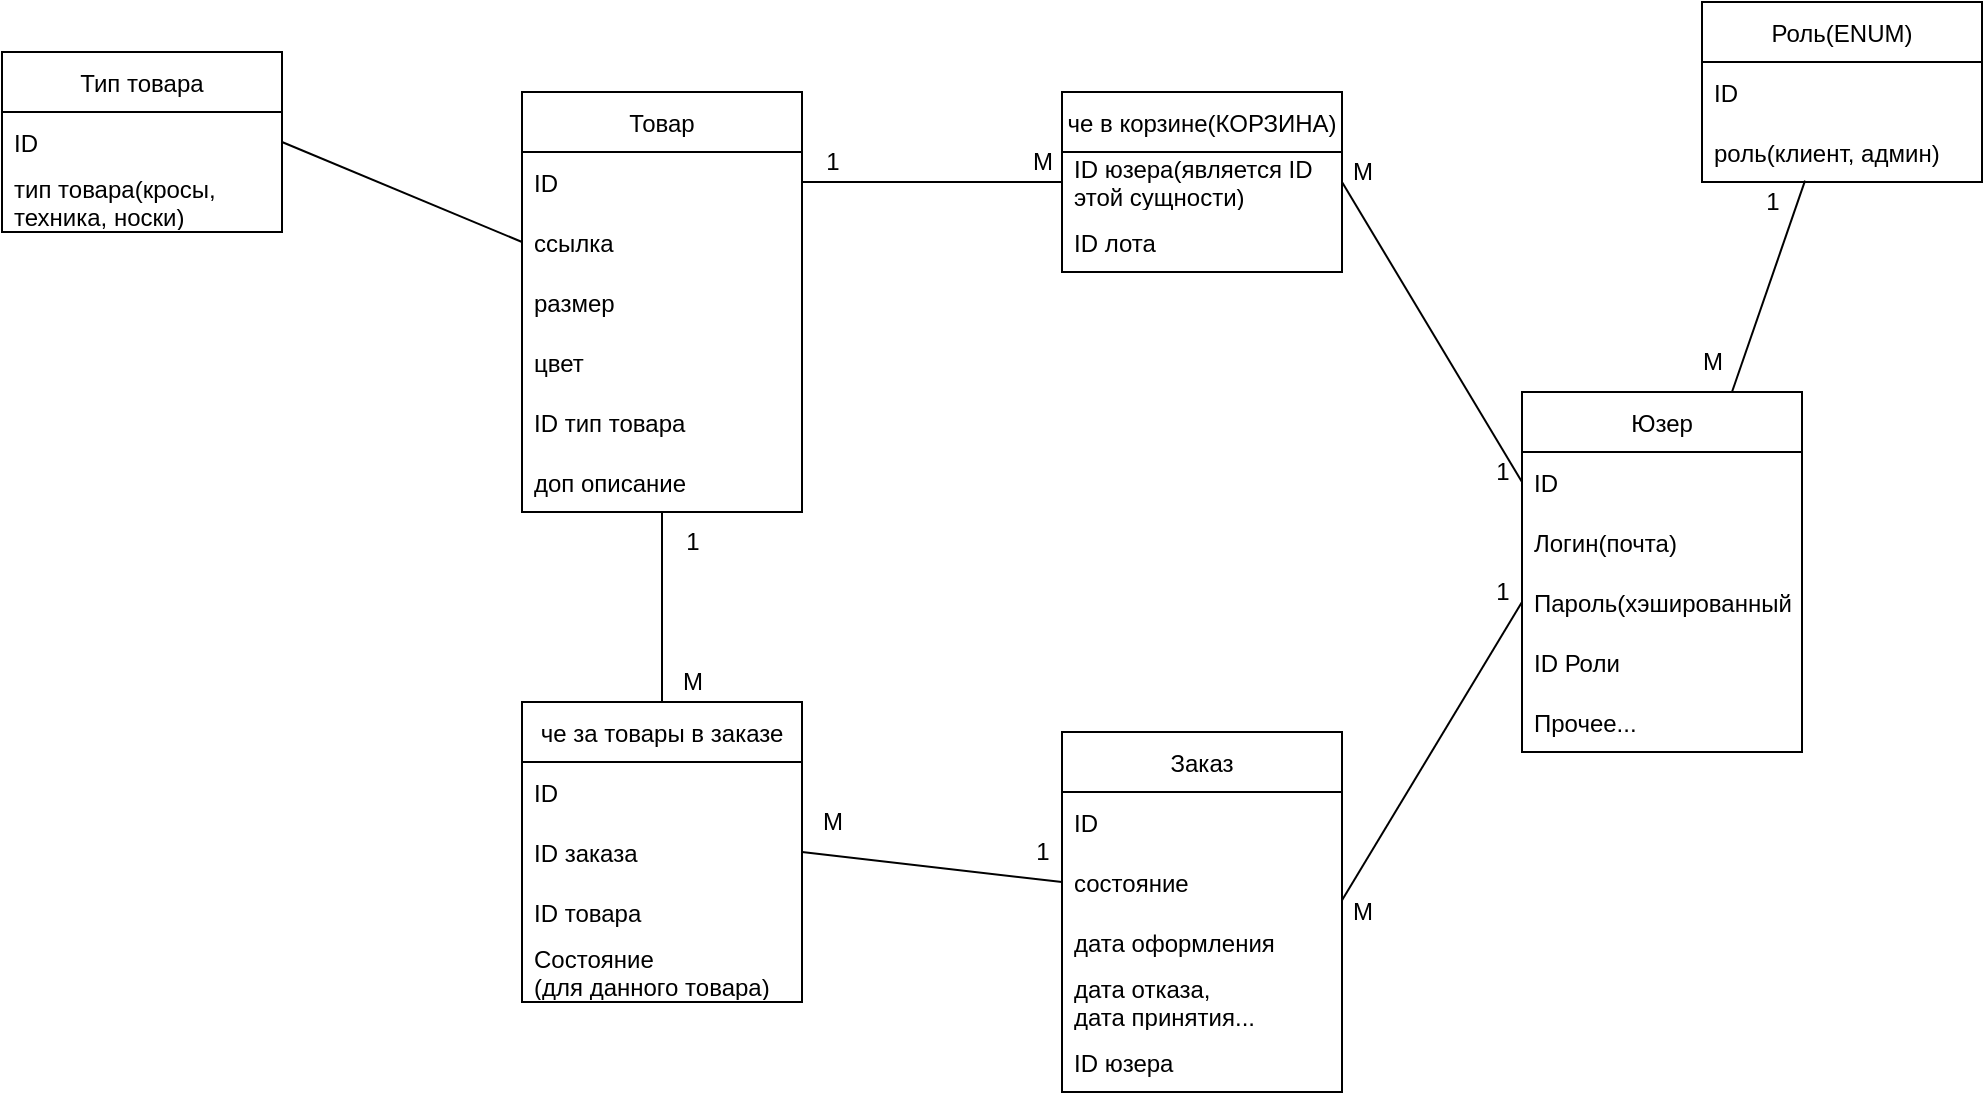 <mxfile version="20.3.0" type="device"><diagram id="C5RBs43oDa-KdzZeNtuy" name="Page-1"><mxGraphModel dx="1973" dy="1766" grid="1" gridSize="10" guides="1" tooltips="1" connect="1" arrows="1" fold="1" page="1" pageScale="1" pageWidth="827" pageHeight="1169" math="0" shadow="0"><root><mxCell id="WIyWlLk6GJQsqaUBKTNV-0"/><mxCell id="WIyWlLk6GJQsqaUBKTNV-1" parent="WIyWlLk6GJQsqaUBKTNV-0"/><mxCell id="7a4jfAnd9xHW3vS9oj4Z-3" value="Товар" style="swimlane;fontStyle=0;childLayout=stackLayout;horizontal=1;startSize=30;horizontalStack=0;resizeParent=1;resizeParentMax=0;resizeLast=0;collapsible=1;marginBottom=0;" parent="WIyWlLk6GJQsqaUBKTNV-1" vertex="1"><mxGeometry x="120" y="40" width="140" height="210" as="geometry"/></mxCell><mxCell id="7a4jfAnd9xHW3vS9oj4Z-4" value="ID" style="text;strokeColor=none;fillColor=none;align=left;verticalAlign=middle;spacingLeft=4;spacingRight=4;overflow=hidden;points=[[0,0.5],[1,0.5]];portConstraint=eastwest;rotatable=0;" parent="7a4jfAnd9xHW3vS9oj4Z-3" vertex="1"><mxGeometry y="30" width="140" height="30" as="geometry"/></mxCell><mxCell id="NDiUxVpmvid_MTPbbsDr-6" value="ссылка" style="text;strokeColor=none;fillColor=none;align=left;verticalAlign=middle;spacingLeft=4;spacingRight=4;overflow=hidden;points=[[0,0.5],[1,0.5]];portConstraint=eastwest;rotatable=0;" vertex="1" parent="7a4jfAnd9xHW3vS9oj4Z-3"><mxGeometry y="60" width="140" height="30" as="geometry"/></mxCell><mxCell id="7a4jfAnd9xHW3vS9oj4Z-5" value="размер" style="text;strokeColor=none;fillColor=none;align=left;verticalAlign=middle;spacingLeft=4;spacingRight=4;overflow=hidden;points=[[0,0.5],[1,0.5]];portConstraint=eastwest;rotatable=0;" parent="7a4jfAnd9xHW3vS9oj4Z-3" vertex="1"><mxGeometry y="90" width="140" height="30" as="geometry"/></mxCell><mxCell id="NDiUxVpmvid_MTPbbsDr-8" value="цвет" style="text;strokeColor=none;fillColor=none;align=left;verticalAlign=middle;spacingLeft=4;spacingRight=4;overflow=hidden;points=[[0,0.5],[1,0.5]];portConstraint=eastwest;rotatable=0;" vertex="1" parent="7a4jfAnd9xHW3vS9oj4Z-3"><mxGeometry y="120" width="140" height="30" as="geometry"/></mxCell><mxCell id="NDiUxVpmvid_MTPbbsDr-7" value="ID тип товара" style="text;strokeColor=none;fillColor=none;align=left;verticalAlign=middle;spacingLeft=4;spacingRight=4;overflow=hidden;points=[[0,0.5],[1,0.5]];portConstraint=eastwest;rotatable=0;" vertex="1" parent="7a4jfAnd9xHW3vS9oj4Z-3"><mxGeometry y="150" width="140" height="30" as="geometry"/></mxCell><mxCell id="7a4jfAnd9xHW3vS9oj4Z-6" value="доп описание" style="text;strokeColor=none;fillColor=none;align=left;verticalAlign=middle;spacingLeft=4;spacingRight=4;overflow=hidden;points=[[0,0.5],[1,0.5]];portConstraint=eastwest;rotatable=0;" parent="7a4jfAnd9xHW3vS9oj4Z-3" vertex="1"><mxGeometry y="180" width="140" height="30" as="geometry"/></mxCell><mxCell id="7a4jfAnd9xHW3vS9oj4Z-7" value="че в корзине(КОРЗИНА)" style="swimlane;fontStyle=0;childLayout=stackLayout;horizontal=1;startSize=30;horizontalStack=0;resizeParent=1;resizeParentMax=0;resizeLast=0;collapsible=1;marginBottom=0;" parent="WIyWlLk6GJQsqaUBKTNV-1" vertex="1"><mxGeometry x="390" y="40" width="140" height="90" as="geometry"/></mxCell><mxCell id="7a4jfAnd9xHW3vS9oj4Z-8" value="ID юзера(является ID &#10;этой сущности)" style="text;strokeColor=none;fillColor=none;align=left;verticalAlign=middle;spacingLeft=4;spacingRight=4;overflow=hidden;points=[[0,0.5],[1,0.5]];portConstraint=eastwest;rotatable=0;" parent="7a4jfAnd9xHW3vS9oj4Z-7" vertex="1"><mxGeometry y="30" width="140" height="30" as="geometry"/></mxCell><mxCell id="7a4jfAnd9xHW3vS9oj4Z-9" value="ID лота" style="text;strokeColor=none;fillColor=none;align=left;verticalAlign=middle;spacingLeft=4;spacingRight=4;overflow=hidden;points=[[0,0.5],[1,0.5]];portConstraint=eastwest;rotatable=0;" parent="7a4jfAnd9xHW3vS9oj4Z-7" vertex="1"><mxGeometry y="60" width="140" height="30" as="geometry"/></mxCell><mxCell id="7a4jfAnd9xHW3vS9oj4Z-11" value="Заказ" style="swimlane;fontStyle=0;childLayout=stackLayout;horizontal=1;startSize=30;horizontalStack=0;resizeParent=1;resizeParentMax=0;resizeLast=0;collapsible=1;marginBottom=0;" parent="WIyWlLk6GJQsqaUBKTNV-1" vertex="1"><mxGeometry x="390" y="360" width="140" height="180" as="geometry"/></mxCell><mxCell id="7a4jfAnd9xHW3vS9oj4Z-12" value="ID" style="text;strokeColor=none;fillColor=none;align=left;verticalAlign=middle;spacingLeft=4;spacingRight=4;overflow=hidden;points=[[0,0.5],[1,0.5]];portConstraint=eastwest;rotatable=0;" parent="7a4jfAnd9xHW3vS9oj4Z-11" vertex="1"><mxGeometry y="30" width="140" height="30" as="geometry"/></mxCell><mxCell id="7a4jfAnd9xHW3vS9oj4Z-13" value="состояние " style="text;strokeColor=none;fillColor=none;align=left;verticalAlign=middle;spacingLeft=4;spacingRight=4;overflow=hidden;points=[[0,0.5],[1,0.5]];portConstraint=eastwest;rotatable=0;" parent="7a4jfAnd9xHW3vS9oj4Z-11" vertex="1"><mxGeometry y="60" width="140" height="30" as="geometry"/></mxCell><mxCell id="7a4jfAnd9xHW3vS9oj4Z-44" value="дата оформления" style="text;strokeColor=none;fillColor=none;align=left;verticalAlign=middle;spacingLeft=4;spacingRight=4;overflow=hidden;points=[[0,0.5],[1,0.5]];portConstraint=eastwest;rotatable=0;" parent="7a4jfAnd9xHW3vS9oj4Z-11" vertex="1"><mxGeometry y="90" width="140" height="30" as="geometry"/></mxCell><mxCell id="7a4jfAnd9xHW3vS9oj4Z-14" value="дата отказа, &#10;дата принятия..." style="text;strokeColor=none;fillColor=none;align=left;verticalAlign=middle;spacingLeft=4;spacingRight=4;overflow=hidden;points=[[0,0.5],[1,0.5]];portConstraint=eastwest;rotatable=0;" parent="7a4jfAnd9xHW3vS9oj4Z-11" vertex="1"><mxGeometry y="120" width="140" height="30" as="geometry"/></mxCell><mxCell id="7a4jfAnd9xHW3vS9oj4Z-22" value="ID юзера" style="text;strokeColor=none;fillColor=none;align=left;verticalAlign=middle;spacingLeft=4;spacingRight=4;overflow=hidden;points=[[0,0.5],[1,0.5]];portConstraint=eastwest;rotatable=0;" parent="7a4jfAnd9xHW3vS9oj4Z-11" vertex="1"><mxGeometry y="150" width="140" height="30" as="geometry"/></mxCell><mxCell id="7a4jfAnd9xHW3vS9oj4Z-16" value="че за товары в заказе" style="swimlane;fontStyle=0;childLayout=stackLayout;horizontal=1;startSize=30;horizontalStack=0;resizeParent=1;resizeParentMax=0;resizeLast=0;collapsible=1;marginBottom=0;" parent="WIyWlLk6GJQsqaUBKTNV-1" vertex="1"><mxGeometry x="120" y="345" width="140" height="150" as="geometry"/></mxCell><mxCell id="7a4jfAnd9xHW3vS9oj4Z-17" value="ID" style="text;strokeColor=none;fillColor=none;align=left;verticalAlign=middle;spacingLeft=4;spacingRight=4;overflow=hidden;points=[[0,0.5],[1,0.5]];portConstraint=eastwest;rotatable=0;" parent="7a4jfAnd9xHW3vS9oj4Z-16" vertex="1"><mxGeometry y="30" width="140" height="30" as="geometry"/></mxCell><mxCell id="7a4jfAnd9xHW3vS9oj4Z-18" value="ID заказа" style="text;strokeColor=none;fillColor=none;align=left;verticalAlign=middle;spacingLeft=4;spacingRight=4;overflow=hidden;points=[[0,0.5],[1,0.5]];portConstraint=eastwest;rotatable=0;" parent="7a4jfAnd9xHW3vS9oj4Z-16" vertex="1"><mxGeometry y="60" width="140" height="30" as="geometry"/></mxCell><mxCell id="NDiUxVpmvid_MTPbbsDr-22" value="ID товара" style="text;strokeColor=none;fillColor=none;align=left;verticalAlign=middle;spacingLeft=4;spacingRight=4;overflow=hidden;points=[[0,0.5],[1,0.5]];portConstraint=eastwest;rotatable=0;" vertex="1" parent="7a4jfAnd9xHW3vS9oj4Z-16"><mxGeometry y="90" width="140" height="30" as="geometry"/></mxCell><mxCell id="7a4jfAnd9xHW3vS9oj4Z-19" value="Состояние&#10;(для данного товара)" style="text;strokeColor=none;fillColor=none;align=left;verticalAlign=middle;spacingLeft=4;spacingRight=4;overflow=hidden;points=[[0,0.5],[1,0.5]];portConstraint=eastwest;rotatable=0;" parent="7a4jfAnd9xHW3vS9oj4Z-16" vertex="1"><mxGeometry y="120" width="140" height="30" as="geometry"/></mxCell><mxCell id="7a4jfAnd9xHW3vS9oj4Z-20" value="" style="endArrow=none;html=1;rounded=0;exitX=0.5;exitY=0;exitDx=0;exitDy=0;" parent="WIyWlLk6GJQsqaUBKTNV-1" source="7a4jfAnd9xHW3vS9oj4Z-16" target="7a4jfAnd9xHW3vS9oj4Z-6" edge="1"><mxGeometry width="50" height="50" relative="1" as="geometry"><mxPoint x="190" y="230" as="sourcePoint"/><mxPoint x="590" y="210" as="targetPoint"/></mxGeometry></mxCell><mxCell id="7a4jfAnd9xHW3vS9oj4Z-21" value="" style="endArrow=none;html=1;rounded=0;exitX=1;exitY=0.5;exitDx=0;exitDy=0;entryX=0;entryY=0.5;entryDx=0;entryDy=0;" parent="WIyWlLk6GJQsqaUBKTNV-1" source="7a4jfAnd9xHW3vS9oj4Z-18" target="7a4jfAnd9xHW3vS9oj4Z-13" edge="1"><mxGeometry width="50" height="50" relative="1" as="geometry"><mxPoint x="540" y="260" as="sourcePoint"/><mxPoint x="590" y="210" as="targetPoint"/></mxGeometry></mxCell><mxCell id="7a4jfAnd9xHW3vS9oj4Z-23" value="Юзер" style="swimlane;fontStyle=0;childLayout=stackLayout;horizontal=1;startSize=30;horizontalStack=0;resizeParent=1;resizeParentMax=0;resizeLast=0;collapsible=1;marginBottom=0;" parent="WIyWlLk6GJQsqaUBKTNV-1" vertex="1"><mxGeometry x="620" y="190" width="140" height="180" as="geometry"/></mxCell><mxCell id="7a4jfAnd9xHW3vS9oj4Z-24" value="ID " style="text;strokeColor=none;fillColor=none;align=left;verticalAlign=middle;spacingLeft=4;spacingRight=4;overflow=hidden;points=[[0,0.5],[1,0.5]];portConstraint=eastwest;rotatable=0;" parent="7a4jfAnd9xHW3vS9oj4Z-23" vertex="1"><mxGeometry y="30" width="140" height="30" as="geometry"/></mxCell><mxCell id="7a4jfAnd9xHW3vS9oj4Z-25" value="Логин(почта)" style="text;strokeColor=none;fillColor=none;align=left;verticalAlign=middle;spacingLeft=4;spacingRight=4;overflow=hidden;points=[[0,0.5],[1,0.5]];portConstraint=eastwest;rotatable=0;" parent="7a4jfAnd9xHW3vS9oj4Z-23" vertex="1"><mxGeometry y="60" width="140" height="30" as="geometry"/></mxCell><mxCell id="7a4jfAnd9xHW3vS9oj4Z-26" value="Пароль(хэшированный)" style="text;strokeColor=none;fillColor=none;align=left;verticalAlign=middle;spacingLeft=4;spacingRight=4;overflow=hidden;points=[[0,0.5],[1,0.5]];portConstraint=eastwest;rotatable=0;" parent="7a4jfAnd9xHW3vS9oj4Z-23" vertex="1"><mxGeometry y="90" width="140" height="30" as="geometry"/></mxCell><mxCell id="7a4jfAnd9xHW3vS9oj4Z-45" value="ID Роли" style="text;strokeColor=none;fillColor=none;align=left;verticalAlign=middle;spacingLeft=4;spacingRight=4;overflow=hidden;points=[[0,0.5],[1,0.5]];portConstraint=eastwest;rotatable=0;" parent="7a4jfAnd9xHW3vS9oj4Z-23" vertex="1"><mxGeometry y="120" width="140" height="30" as="geometry"/></mxCell><mxCell id="NDiUxVpmvid_MTPbbsDr-5" value="Прочее..." style="text;strokeColor=none;fillColor=none;align=left;verticalAlign=middle;spacingLeft=4;spacingRight=4;overflow=hidden;points=[[0,0.5],[1,0.5]];portConstraint=eastwest;rotatable=0;" vertex="1" parent="7a4jfAnd9xHW3vS9oj4Z-23"><mxGeometry y="150" width="140" height="30" as="geometry"/></mxCell><mxCell id="7a4jfAnd9xHW3vS9oj4Z-27" value="М" style="text;html=1;align=center;verticalAlign=middle;resizable=0;points=[];autosize=1;strokeColor=none;fillColor=none;" parent="WIyWlLk6GJQsqaUBKTNV-1" vertex="1"><mxGeometry x="190" y="320" width="30" height="30" as="geometry"/></mxCell><mxCell id="7a4jfAnd9xHW3vS9oj4Z-31" value="1" style="text;html=1;align=center;verticalAlign=middle;resizable=0;points=[];autosize=1;strokeColor=none;fillColor=none;" parent="WIyWlLk6GJQsqaUBKTNV-1" vertex="1"><mxGeometry x="365" y="405" width="30" height="30" as="geometry"/></mxCell><mxCell id="7a4jfAnd9xHW3vS9oj4Z-33" value="М" style="text;html=1;align=center;verticalAlign=middle;resizable=0;points=[];autosize=1;strokeColor=none;fillColor=none;" parent="WIyWlLk6GJQsqaUBKTNV-1" vertex="1"><mxGeometry x="260" y="390" width="30" height="30" as="geometry"/></mxCell><mxCell id="7a4jfAnd9xHW3vS9oj4Z-34" value="1" style="text;html=1;align=center;verticalAlign=middle;resizable=0;points=[];autosize=1;strokeColor=none;fillColor=none;" parent="WIyWlLk6GJQsqaUBKTNV-1" vertex="1"><mxGeometry x="190" y="250" width="30" height="30" as="geometry"/></mxCell><mxCell id="7a4jfAnd9xHW3vS9oj4Z-35" value="" style="endArrow=none;html=1;rounded=0;exitX=1;exitY=0.5;exitDx=0;exitDy=0;entryX=0;entryY=0.5;entryDx=0;entryDy=0;" parent="WIyWlLk6GJQsqaUBKTNV-1" source="7a4jfAnd9xHW3vS9oj4Z-4" target="7a4jfAnd9xHW3vS9oj4Z-8" edge="1"><mxGeometry width="50" height="50" relative="1" as="geometry"><mxPoint x="540" y="260" as="sourcePoint"/><mxPoint x="590" y="210" as="targetPoint"/></mxGeometry></mxCell><mxCell id="7a4jfAnd9xHW3vS9oj4Z-36" value="1" style="text;html=1;align=center;verticalAlign=middle;resizable=0;points=[];autosize=1;strokeColor=none;fillColor=none;" parent="WIyWlLk6GJQsqaUBKTNV-1" vertex="1"><mxGeometry x="260" y="60" width="30" height="30" as="geometry"/></mxCell><mxCell id="7a4jfAnd9xHW3vS9oj4Z-37" value="М" style="text;html=1;align=center;verticalAlign=middle;resizable=0;points=[];autosize=1;strokeColor=none;fillColor=none;" parent="WIyWlLk6GJQsqaUBKTNV-1" vertex="1"><mxGeometry x="365" y="60" width="30" height="30" as="geometry"/></mxCell><mxCell id="7a4jfAnd9xHW3vS9oj4Z-38" value="" style="endArrow=none;html=1;rounded=0;exitX=1;exitY=0.5;exitDx=0;exitDy=0;entryX=0;entryY=0.5;entryDx=0;entryDy=0;" parent="WIyWlLk6GJQsqaUBKTNV-1" source="7a4jfAnd9xHW3vS9oj4Z-8" target="7a4jfAnd9xHW3vS9oj4Z-24" edge="1"><mxGeometry width="50" height="50" relative="1" as="geometry"><mxPoint x="540" y="260" as="sourcePoint"/><mxPoint x="590" y="210" as="targetPoint"/></mxGeometry></mxCell><mxCell id="7a4jfAnd9xHW3vS9oj4Z-39" value="М" style="text;html=1;align=center;verticalAlign=middle;resizable=0;points=[];autosize=1;strokeColor=none;fillColor=none;" parent="WIyWlLk6GJQsqaUBKTNV-1" vertex="1"><mxGeometry x="525" y="65" width="30" height="30" as="geometry"/></mxCell><mxCell id="7a4jfAnd9xHW3vS9oj4Z-40" value="1" style="text;html=1;align=center;verticalAlign=middle;resizable=0;points=[];autosize=1;strokeColor=none;fillColor=none;" parent="WIyWlLk6GJQsqaUBKTNV-1" vertex="1"><mxGeometry x="595" y="215" width="30" height="30" as="geometry"/></mxCell><mxCell id="7a4jfAnd9xHW3vS9oj4Z-41" value="" style="endArrow=none;html=1;rounded=0;exitX=0.999;exitY=0.813;exitDx=0;exitDy=0;exitPerimeter=0;entryX=0;entryY=0.5;entryDx=0;entryDy=0;" parent="WIyWlLk6GJQsqaUBKTNV-1" source="7a4jfAnd9xHW3vS9oj4Z-13" target="7a4jfAnd9xHW3vS9oj4Z-26" edge="1"><mxGeometry width="50" height="50" relative="1" as="geometry"><mxPoint x="540" y="260" as="sourcePoint"/><mxPoint x="590" y="210" as="targetPoint"/></mxGeometry></mxCell><mxCell id="7a4jfAnd9xHW3vS9oj4Z-42" value="М" style="text;html=1;align=center;verticalAlign=middle;resizable=0;points=[];autosize=1;strokeColor=none;fillColor=none;" parent="WIyWlLk6GJQsqaUBKTNV-1" vertex="1"><mxGeometry x="525" y="435" width="30" height="30" as="geometry"/></mxCell><mxCell id="7a4jfAnd9xHW3vS9oj4Z-43" value="1" style="text;html=1;align=center;verticalAlign=middle;resizable=0;points=[];autosize=1;strokeColor=none;fillColor=none;" parent="WIyWlLk6GJQsqaUBKTNV-1" vertex="1"><mxGeometry x="595" y="275" width="30" height="30" as="geometry"/></mxCell><mxCell id="NDiUxVpmvid_MTPbbsDr-9" value="Роль(ENUM)" style="swimlane;fontStyle=0;childLayout=stackLayout;horizontal=1;startSize=30;horizontalStack=0;resizeParent=1;resizeParentMax=0;resizeLast=0;collapsible=1;marginBottom=0;" vertex="1" parent="WIyWlLk6GJQsqaUBKTNV-1"><mxGeometry x="710" y="-5" width="140" height="90" as="geometry"/></mxCell><mxCell id="NDiUxVpmvid_MTPbbsDr-10" value="ID " style="text;strokeColor=none;fillColor=none;align=left;verticalAlign=middle;spacingLeft=4;spacingRight=4;overflow=hidden;points=[[0,0.5],[1,0.5]];portConstraint=eastwest;rotatable=0;" vertex="1" parent="NDiUxVpmvid_MTPbbsDr-9"><mxGeometry y="30" width="140" height="30" as="geometry"/></mxCell><mxCell id="NDiUxVpmvid_MTPbbsDr-11" value="роль(клиент, админ)" style="text;strokeColor=none;fillColor=none;align=left;verticalAlign=middle;spacingLeft=4;spacingRight=4;overflow=hidden;points=[[0,0.5],[1,0.5]];portConstraint=eastwest;rotatable=0;" vertex="1" parent="NDiUxVpmvid_MTPbbsDr-9"><mxGeometry y="60" width="140" height="30" as="geometry"/></mxCell><mxCell id="NDiUxVpmvid_MTPbbsDr-15" value="" style="endArrow=none;html=1;rounded=0;exitX=0.75;exitY=0;exitDx=0;exitDy=0;entryX=0.368;entryY=0.978;entryDx=0;entryDy=0;entryPerimeter=0;" edge="1" parent="WIyWlLk6GJQsqaUBKTNV-1" source="7a4jfAnd9xHW3vS9oj4Z-23" target="NDiUxVpmvid_MTPbbsDr-11"><mxGeometry width="50" height="50" relative="1" as="geometry"><mxPoint x="720" y="280" as="sourcePoint"/><mxPoint x="770" y="230" as="targetPoint"/></mxGeometry></mxCell><mxCell id="NDiUxVpmvid_MTPbbsDr-16" value="М" style="text;html=1;align=center;verticalAlign=middle;resizable=0;points=[];autosize=1;strokeColor=none;fillColor=none;" vertex="1" parent="WIyWlLk6GJQsqaUBKTNV-1"><mxGeometry x="700" y="160" width="30" height="30" as="geometry"/></mxCell><mxCell id="NDiUxVpmvid_MTPbbsDr-17" value="1" style="text;html=1;align=center;verticalAlign=middle;resizable=0;points=[];autosize=1;strokeColor=none;fillColor=none;" vertex="1" parent="WIyWlLk6GJQsqaUBKTNV-1"><mxGeometry x="730" y="80" width="30" height="30" as="geometry"/></mxCell><mxCell id="NDiUxVpmvid_MTPbbsDr-18" value="Тип товара" style="swimlane;fontStyle=0;childLayout=stackLayout;horizontal=1;startSize=30;horizontalStack=0;resizeParent=1;resizeParentMax=0;resizeLast=0;collapsible=1;marginBottom=0;" vertex="1" parent="WIyWlLk6GJQsqaUBKTNV-1"><mxGeometry x="-140" y="20" width="140" height="90" as="geometry"/></mxCell><mxCell id="NDiUxVpmvid_MTPbbsDr-19" value="ID " style="text;strokeColor=none;fillColor=none;align=left;verticalAlign=middle;spacingLeft=4;spacingRight=4;overflow=hidden;points=[[0,0.5],[1,0.5]];portConstraint=eastwest;rotatable=0;" vertex="1" parent="NDiUxVpmvid_MTPbbsDr-18"><mxGeometry y="30" width="140" height="30" as="geometry"/></mxCell><mxCell id="NDiUxVpmvid_MTPbbsDr-20" value="тип товара(кросы,&#10;техника, носки)" style="text;strokeColor=none;fillColor=none;align=left;verticalAlign=middle;spacingLeft=4;spacingRight=4;overflow=hidden;points=[[0,0.5],[1,0.5]];portConstraint=eastwest;rotatable=0;" vertex="1" parent="NDiUxVpmvid_MTPbbsDr-18"><mxGeometry y="60" width="140" height="30" as="geometry"/></mxCell><mxCell id="NDiUxVpmvid_MTPbbsDr-21" value="" style="endArrow=none;html=1;rounded=0;exitX=0;exitY=0.5;exitDx=0;exitDy=0;entryX=1;entryY=0.5;entryDx=0;entryDy=0;" edge="1" parent="WIyWlLk6GJQsqaUBKTNV-1" source="NDiUxVpmvid_MTPbbsDr-6" target="NDiUxVpmvid_MTPbbsDr-19"><mxGeometry width="50" height="50" relative="1" as="geometry"><mxPoint x="330" y="180" as="sourcePoint"/><mxPoint x="380" y="130" as="targetPoint"/></mxGeometry></mxCell></root></mxGraphModel></diagram></mxfile>